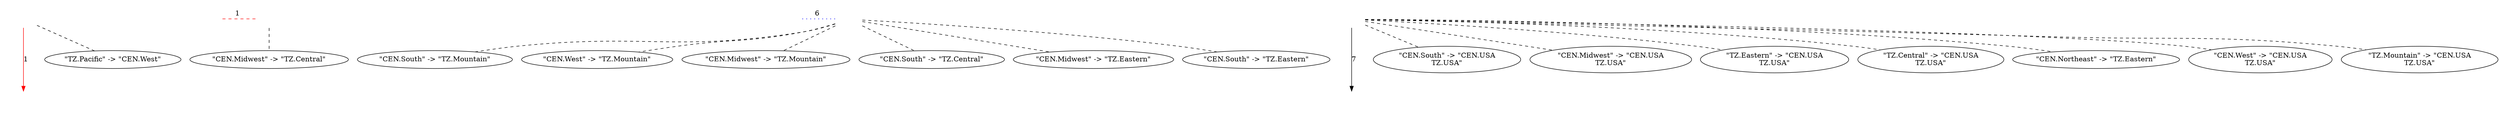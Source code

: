 
    digraph{
    rankdir=TB
    
        subgraph cluster_0 {
                    style=filled;
                    color=transparent;
                    node [shape = none, label = ""];
                    e0 -> e0_end [ arrowhead=normal, style=solid, color="#FF0000", constraint=true, penwidth=1, minlen=2, label=1 ];
        };
n1 [ label="\"TZ.Pacific\" -> \"CEN.West\""];
e0 -> n1 [dir=none, style=dashed];

        subgraph cluster_2 {
                    style=filled;
                    color=transparent;
                    node [shape = none, label = ""];
                    e2 -> e2_end [ color="#FF0000", arrowhead=none, style=dashed, penwidth=1, constraint=false, minlen=2, label=1 ];
        };
n3 [ label="\"CEN.Midwest\" -> \"TZ.Central\""];
e2 -> n3 [dir=none, style=dashed];

        subgraph cluster_4 {
                    style=filled;
                    color=transparent;
                    node [shape = none, label = ""];
                    e4 -> e4_end [ style=dotted, color="#0000FF", arrowhead=none, penwidth=1, constraint=false, minlen=2, label=6 ];
        };
n5 [ label="\"CEN.South\" -> \"TZ.Mountain\""];
e4 -> n5 [dir=none, style=dashed];
n6 [ label="\"CEN.West\" -> \"TZ.Mountain\""];
e4 -> n6 [dir=none, style=dashed];
n7 [ label="\"CEN.Midwest\" -> \"TZ.Mountain\""];
e4 -> n7 [dir=none, style=dashed];
n8 [ label="\"CEN.South\" -> \"TZ.Central\""];
e4 -> n8 [dir=none, style=dashed];
n9 [ label="\"CEN.Midwest\" -> \"TZ.Eastern\""];
e4 -> n9 [dir=none, style=dashed];
n10 [ label="\"CEN.South\" -> \"TZ.Eastern\""];
e4 -> n10 [dir=none, style=dashed];

        subgraph cluster_11 {
                    style=filled;
                    color=transparent;
                    node [shape = none, label = ""];
                    e11 -> e11_end [ arrowhead=normal, color="#000000", style=solid, constraint=true, penwidth=1, minlen=2, label=7 ];
        };
n12 [ label="\"CEN.South\" -> \"CEN.USA\nTZ.USA\""];
e11 -> n12 [dir=none, style=dashed];
n13 [ label="\"CEN.Midwest\" -> \"CEN.USA\nTZ.USA\""];
e11 -> n13 [dir=none, style=dashed];
n14 [ label="\"TZ.Eastern\" -> \"CEN.USA\nTZ.USA\""];
e11 -> n14 [dir=none, style=dashed];
n15 [ label="\"TZ.Central\" -> \"CEN.USA\nTZ.USA\""];
e11 -> n15 [dir=none, style=dashed];
n16 [ label="\"CEN.Northeast\" -> \"TZ.Eastern\""];
e11 -> n16 [dir=none, style=dashed];
n17 [ label="\"CEN.West\" -> \"CEN.USA\nTZ.USA\""];
e11 -> n17 [dir=none, style=dashed];
n18 [ label="\"TZ.Mountain\" -> \"CEN.USA\nTZ.USA\""];
e11 -> n18 [dir=none, style=dashed];

    }
            